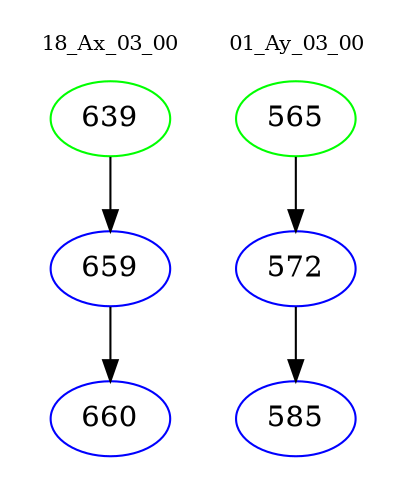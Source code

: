 digraph{
subgraph cluster_0 {
color = white
label = "18_Ax_03_00";
fontsize=10;
T0_639 [label="639", color="green"]
T0_639 -> T0_659 [color="black"]
T0_659 [label="659", color="blue"]
T0_659 -> T0_660 [color="black"]
T0_660 [label="660", color="blue"]
}
subgraph cluster_1 {
color = white
label = "01_Ay_03_00";
fontsize=10;
T1_565 [label="565", color="green"]
T1_565 -> T1_572 [color="black"]
T1_572 [label="572", color="blue"]
T1_572 -> T1_585 [color="black"]
T1_585 [label="585", color="blue"]
}
}
